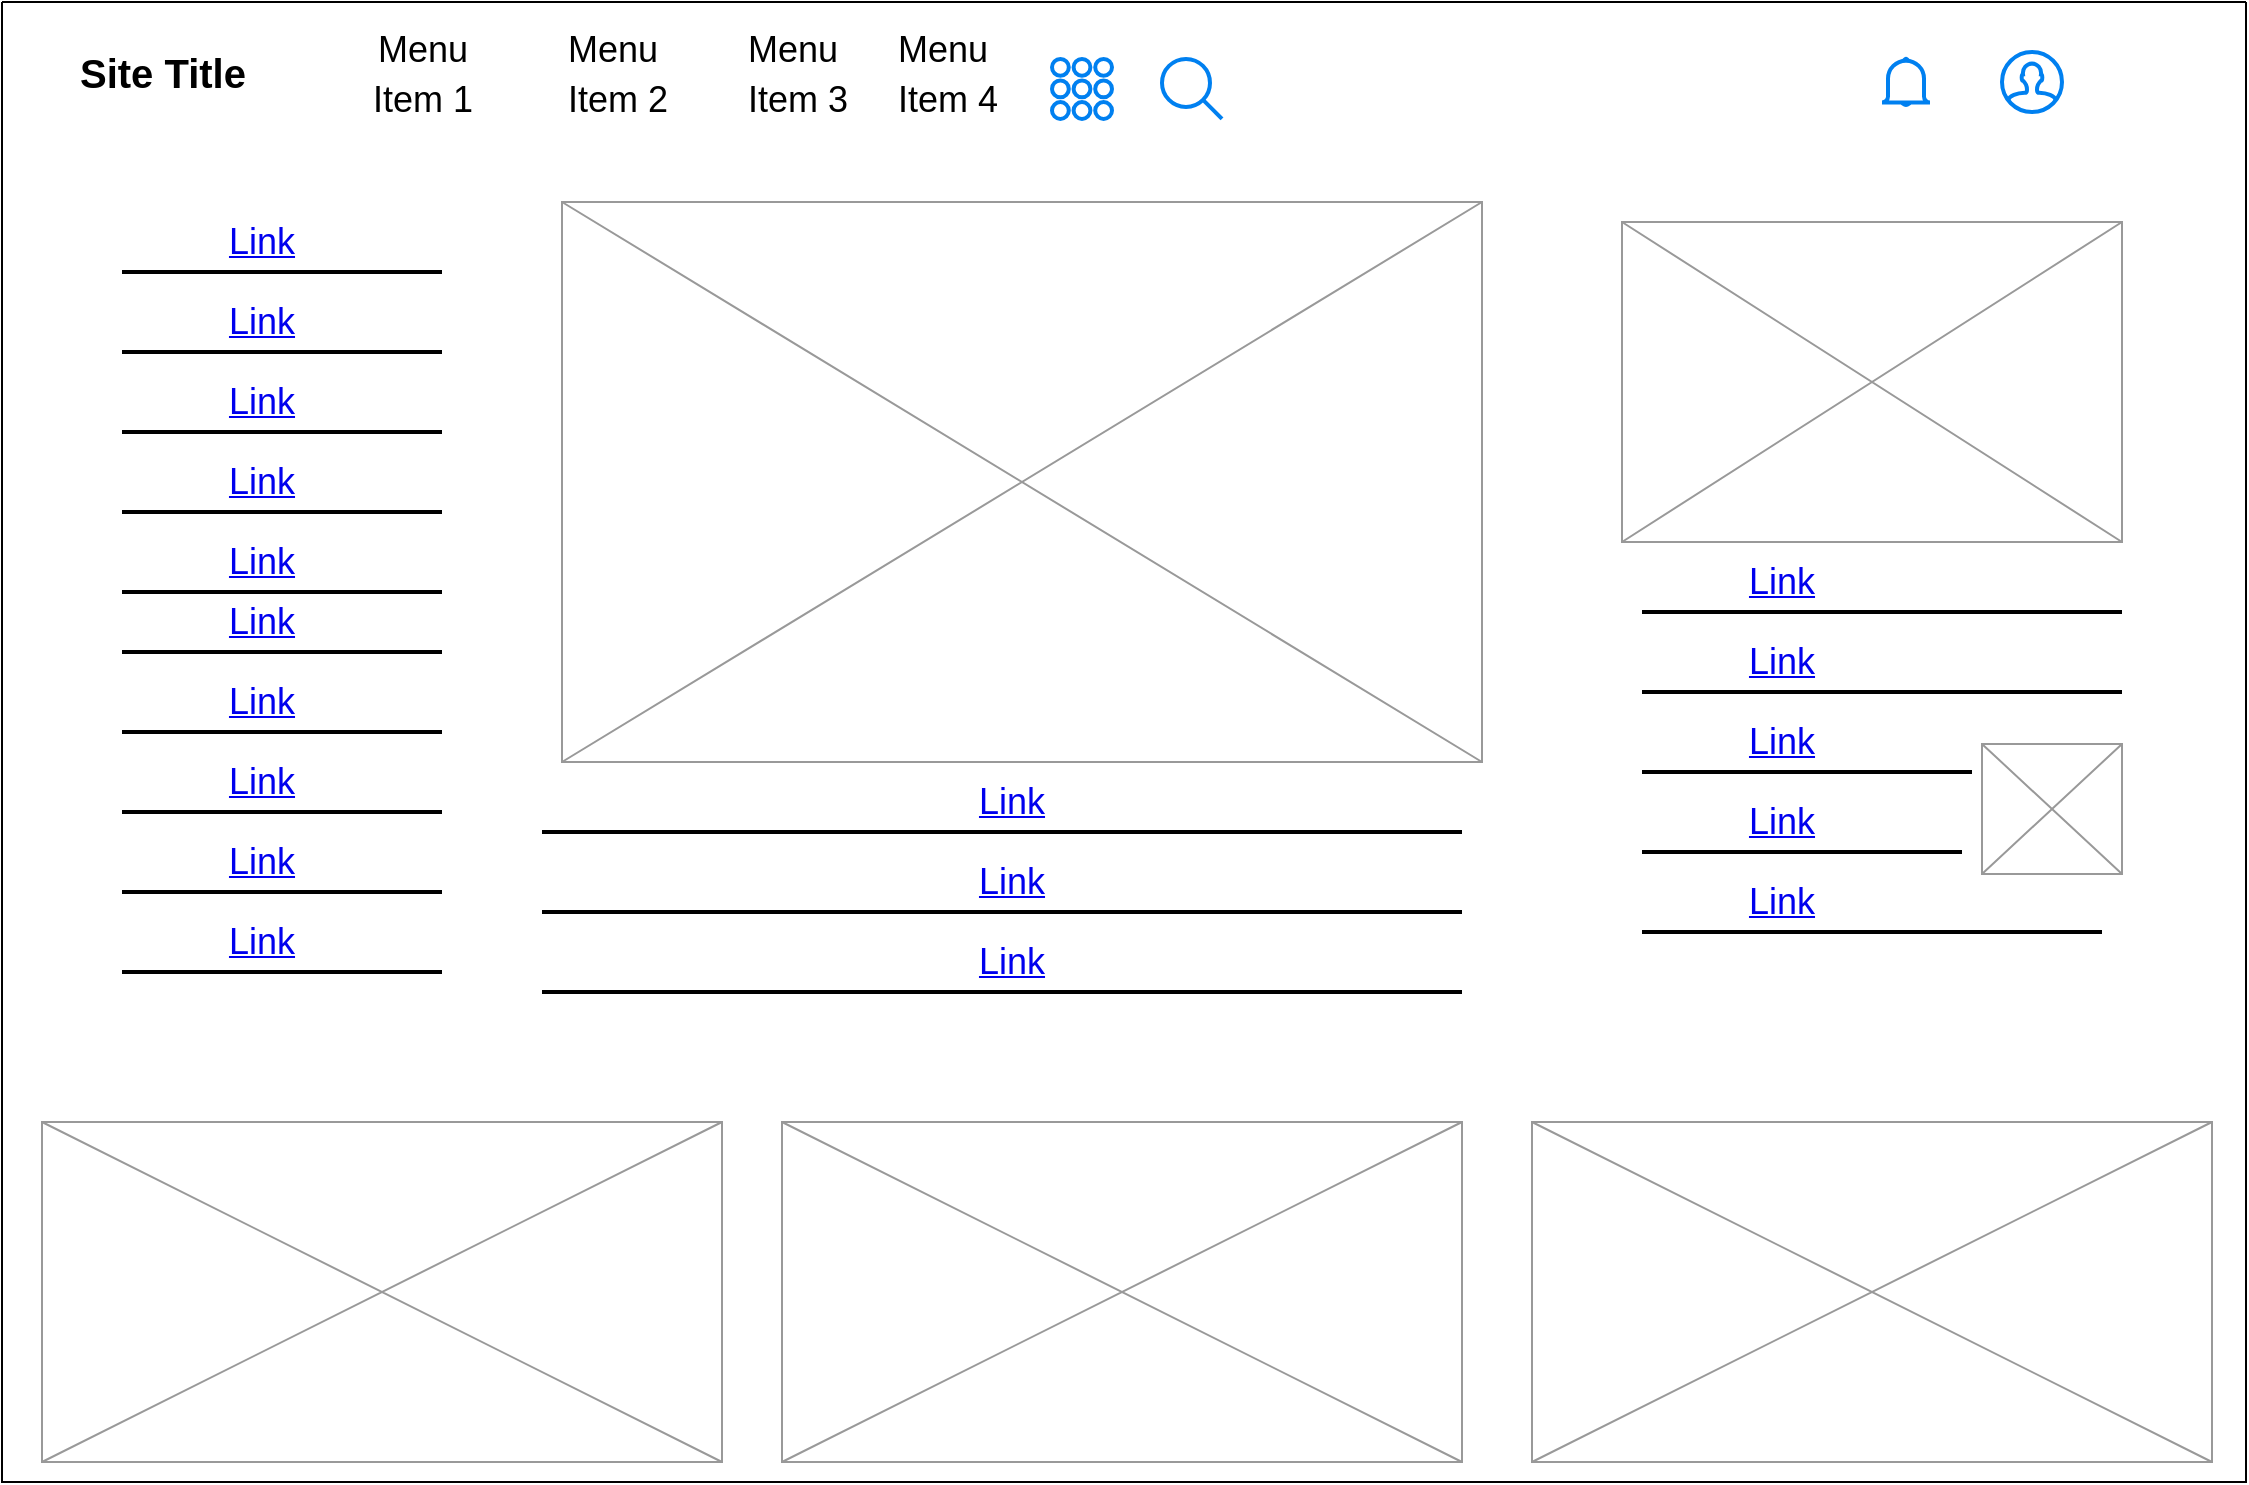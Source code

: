 <mxfile version="15.9.4" type="github">
  <diagram id="ipfkZgnxKMLyzHBdYo4m" name="Page-1">
    <mxGraphModel dx="2523" dy="896" grid="1" gridSize="10" guides="1" tooltips="1" connect="1" arrows="1" fold="1" page="1" pageScale="1" pageWidth="850" pageHeight="1100" math="0" shadow="0">
      <root>
        <mxCell id="0" />
        <mxCell id="1" parent="0" />
        <mxCell id="Ly9fsqYfZSRWiU3ShBAM-2" value="&lt;font style=&quot;font-size: 20px&quot;&gt;&lt;b&gt;Site Title&lt;/b&gt;&lt;/font&gt;" style="text;html=1;align=center;verticalAlign=middle;resizable=0;points=[];autosize=1;strokeColor=none;fillColor=none;" vertex="1" parent="1">
          <mxGeometry x="20" y="35" width="100" height="20" as="geometry" />
        </mxCell>
        <mxCell id="Ly9fsqYfZSRWiU3ShBAM-3" value="&lt;font style=&quot;font-size: 18px&quot;&gt;Menu &lt;br&gt;Item 1&lt;/font&gt;" style="text;html=1;align=center;verticalAlign=middle;resizable=0;points=[];autosize=1;strokeColor=none;fillColor=none;fontSize=20;" vertex="1" parent="1">
          <mxGeometry x="165" y="15" width="70" height="60" as="geometry" />
        </mxCell>
        <mxCell id="Ly9fsqYfZSRWiU3ShBAM-4" value="&lt;font style=&quot;font-size: 18px&quot;&gt;Menu&lt;br&gt;&amp;nbsp;Item 2&lt;/font&gt;" style="text;html=1;align=center;verticalAlign=middle;resizable=0;points=[];autosize=1;strokeColor=none;fillColor=none;fontSize=20;" vertex="1" parent="1">
          <mxGeometry x="260" y="15" width="70" height="60" as="geometry" />
        </mxCell>
        <mxCell id="Ly9fsqYfZSRWiU3ShBAM-5" value="&lt;font style=&quot;font-size: 18px&quot;&gt;Menu&lt;br&gt;&amp;nbsp;Item 3&lt;/font&gt;" style="text;html=1;align=center;verticalAlign=middle;resizable=0;points=[];autosize=1;strokeColor=none;fillColor=none;fontSize=20;" vertex="1" parent="1">
          <mxGeometry x="350" y="15" width="70" height="60" as="geometry" />
        </mxCell>
        <mxCell id="Ly9fsqYfZSRWiU3ShBAM-6" value="&lt;font style=&quot;font-size: 18px&quot;&gt;Menu&lt;br&gt;&amp;nbsp;Item 4&lt;/font&gt;" style="text;html=1;align=center;verticalAlign=middle;resizable=0;points=[];autosize=1;strokeColor=none;fillColor=none;fontSize=20;" vertex="1" parent="1">
          <mxGeometry x="425" y="15" width="70" height="60" as="geometry" />
        </mxCell>
        <mxCell id="Ly9fsqYfZSRWiU3ShBAM-7" value="" style="swimlane;startSize=0;fontSize=18;" vertex="1" parent="1">
          <mxGeometry x="-10" y="10" width="1122" height="740" as="geometry" />
        </mxCell>
        <UserObject label="Link" link="https://www.draw.io" id="Ly9fsqYfZSRWiU3ShBAM-8">
          <mxCell style="text;html=1;strokeColor=none;fillColor=none;whiteSpace=wrap;align=center;verticalAlign=middle;fontColor=#0000EE;fontStyle=4;fontSize=18;" vertex="1" parent="Ly9fsqYfZSRWiU3ShBAM-7">
            <mxGeometry x="100" y="110" width="60" height="20" as="geometry" />
          </mxCell>
        </UserObject>
        <UserObject label="Link" link="https://www.draw.io" id="Ly9fsqYfZSRWiU3ShBAM-14">
          <mxCell style="text;html=1;strokeColor=none;fillColor=none;whiteSpace=wrap;align=center;verticalAlign=middle;fontColor=#0000EE;fontStyle=4;fontSize=18;" vertex="1" parent="Ly9fsqYfZSRWiU3ShBAM-7">
            <mxGeometry x="100" y="140" width="60" height="40" as="geometry" />
          </mxCell>
        </UserObject>
        <UserObject label="Link" link="https://www.draw.io" id="Ly9fsqYfZSRWiU3ShBAM-13">
          <mxCell style="text;html=1;strokeColor=none;fillColor=none;whiteSpace=wrap;align=center;verticalAlign=middle;fontColor=#0000EE;fontStyle=4;fontSize=18;" vertex="1" parent="Ly9fsqYfZSRWiU3ShBAM-7">
            <mxGeometry x="100" y="180" width="60" height="40" as="geometry" />
          </mxCell>
        </UserObject>
        <UserObject label="Link" link="https://www.draw.io" id="Ly9fsqYfZSRWiU3ShBAM-12">
          <mxCell style="text;html=1;strokeColor=none;fillColor=none;whiteSpace=wrap;align=center;verticalAlign=middle;fontColor=#0000EE;fontStyle=4;fontSize=18;" vertex="1" parent="Ly9fsqYfZSRWiU3ShBAM-7">
            <mxGeometry x="100" y="220" width="60" height="40" as="geometry" />
          </mxCell>
        </UserObject>
        <UserObject label="Link" link="https://www.draw.io" id="Ly9fsqYfZSRWiU3ShBAM-11">
          <mxCell style="text;html=1;strokeColor=none;fillColor=none;whiteSpace=wrap;align=center;verticalAlign=middle;fontColor=#0000EE;fontStyle=4;fontSize=18;" vertex="1" parent="Ly9fsqYfZSRWiU3ShBAM-7">
            <mxGeometry x="100" y="260" width="60" height="40" as="geometry" />
          </mxCell>
        </UserObject>
        <mxCell id="Ly9fsqYfZSRWiU3ShBAM-19" value="" style="line;strokeWidth=2;html=1;fontSize=18;" vertex="1" parent="Ly9fsqYfZSRWiU3ShBAM-7">
          <mxGeometry x="60" y="130" width="160" height="10" as="geometry" />
        </mxCell>
        <mxCell id="Ly9fsqYfZSRWiU3ShBAM-18" value="" style="line;strokeWidth=2;html=1;fontSize=18;" vertex="1" parent="Ly9fsqYfZSRWiU3ShBAM-7">
          <mxGeometry x="60" y="170" width="160" height="10" as="geometry" />
        </mxCell>
        <mxCell id="Ly9fsqYfZSRWiU3ShBAM-17" value="" style="line;strokeWidth=2;html=1;fontSize=18;" vertex="1" parent="Ly9fsqYfZSRWiU3ShBAM-7">
          <mxGeometry x="60" y="210" width="160" height="10" as="geometry" />
        </mxCell>
        <mxCell id="Ly9fsqYfZSRWiU3ShBAM-16" value="" style="line;strokeWidth=2;html=1;fontSize=18;" vertex="1" parent="Ly9fsqYfZSRWiU3ShBAM-7">
          <mxGeometry x="60" y="250" width="160" height="10" as="geometry" />
        </mxCell>
        <mxCell id="Ly9fsqYfZSRWiU3ShBAM-15" value="" style="line;strokeWidth=2;html=1;fontSize=18;" vertex="1" parent="Ly9fsqYfZSRWiU3ShBAM-7">
          <mxGeometry x="60" y="290" width="160" height="10" as="geometry" />
        </mxCell>
        <UserObject label="Link" link="https://www.draw.io" id="Ly9fsqYfZSRWiU3ShBAM-20">
          <mxCell style="text;html=1;strokeColor=none;fillColor=none;whiteSpace=wrap;align=center;verticalAlign=middle;fontColor=#0000EE;fontStyle=4;fontSize=18;" vertex="1" parent="Ly9fsqYfZSRWiU3ShBAM-7">
            <mxGeometry x="100" y="300" width="60" height="20" as="geometry" />
          </mxCell>
        </UserObject>
        <UserObject label="Link" link="https://www.draw.io" id="Ly9fsqYfZSRWiU3ShBAM-21">
          <mxCell style="text;html=1;strokeColor=none;fillColor=none;whiteSpace=wrap;align=center;verticalAlign=middle;fontColor=#0000EE;fontStyle=4;fontSize=18;" vertex="1" parent="Ly9fsqYfZSRWiU3ShBAM-7">
            <mxGeometry x="100" y="330" width="60" height="40" as="geometry" />
          </mxCell>
        </UserObject>
        <UserObject label="Link" link="https://www.draw.io" id="Ly9fsqYfZSRWiU3ShBAM-22">
          <mxCell style="text;html=1;strokeColor=none;fillColor=none;whiteSpace=wrap;align=center;verticalAlign=middle;fontColor=#0000EE;fontStyle=4;fontSize=18;" vertex="1" parent="Ly9fsqYfZSRWiU3ShBAM-7">
            <mxGeometry x="100" y="370" width="60" height="40" as="geometry" />
          </mxCell>
        </UserObject>
        <mxCell id="Ly9fsqYfZSRWiU3ShBAM-25" value="" style="line;strokeWidth=2;html=1;fontSize=18;" vertex="1" parent="Ly9fsqYfZSRWiU3ShBAM-7">
          <mxGeometry x="60" y="320" width="160" height="10" as="geometry" />
        </mxCell>
        <mxCell id="Ly9fsqYfZSRWiU3ShBAM-26" value="" style="line;strokeWidth=2;html=1;fontSize=18;" vertex="1" parent="Ly9fsqYfZSRWiU3ShBAM-7">
          <mxGeometry x="60" y="360" width="160" height="10" as="geometry" />
        </mxCell>
        <mxCell id="Ly9fsqYfZSRWiU3ShBAM-27" value="" style="line;strokeWidth=2;html=1;fontSize=18;" vertex="1" parent="Ly9fsqYfZSRWiU3ShBAM-7">
          <mxGeometry x="60" y="400" width="160" height="10" as="geometry" />
        </mxCell>
        <mxCell id="Ly9fsqYfZSRWiU3ShBAM-33" value="" style="html=1;verticalLabelPosition=bottom;align=center;labelBackgroundColor=#ffffff;verticalAlign=top;strokeWidth=2;strokeColor=#0080F0;shadow=0;dashed=0;shape=mxgraph.ios7.icons.bell;fontSize=18;" vertex="1" parent="Ly9fsqYfZSRWiU3ShBAM-7">
          <mxGeometry x="940" y="28.45" width="24" height="23.1" as="geometry" />
        </mxCell>
        <mxCell id="Ly9fsqYfZSRWiU3ShBAM-34" value="" style="html=1;verticalLabelPosition=bottom;align=center;labelBackgroundColor=#ffffff;verticalAlign=top;strokeWidth=2;strokeColor=#0080F0;shadow=0;dashed=0;shape=mxgraph.ios7.icons.user;fontSize=18;" vertex="1" parent="Ly9fsqYfZSRWiU3ShBAM-7">
          <mxGeometry x="1000" y="25" width="30" height="30" as="geometry" />
        </mxCell>
        <mxCell id="Ly9fsqYfZSRWiU3ShBAM-35" value="" style="html=1;verticalLabelPosition=bottom;align=center;labelBackgroundColor=#ffffff;verticalAlign=top;strokeWidth=2;strokeColor=#0080F0;shadow=0;dashed=0;shape=mxgraph.ios7.icons.looking_glass;fontSize=18;" vertex="1" parent="Ly9fsqYfZSRWiU3ShBAM-7">
          <mxGeometry x="580" y="28.45" width="30" height="30" as="geometry" />
        </mxCell>
        <mxCell id="Ly9fsqYfZSRWiU3ShBAM-36" value="" style="html=1;verticalLabelPosition=bottom;align=center;labelBackgroundColor=#ffffff;verticalAlign=top;strokeWidth=2;strokeColor=#0080F0;shadow=0;dashed=0;shape=mxgraph.ios7.icons.keypad;fontSize=18;" vertex="1" parent="Ly9fsqYfZSRWiU3ShBAM-7">
          <mxGeometry x="525" y="28.45" width="30" height="30" as="geometry" />
        </mxCell>
        <mxCell id="Ly9fsqYfZSRWiU3ShBAM-37" value="" style="verticalLabelPosition=bottom;shadow=0;dashed=0;align=center;html=1;verticalAlign=top;strokeWidth=1;shape=mxgraph.mockup.graphics.simpleIcon;strokeColor=#999999;fontSize=18;" vertex="1" parent="Ly9fsqYfZSRWiU3ShBAM-7">
          <mxGeometry x="280" y="100" width="460" height="280" as="geometry" />
        </mxCell>
        <mxCell id="Ly9fsqYfZSRWiU3ShBAM-38" value="" style="verticalLabelPosition=bottom;shadow=0;dashed=0;align=center;html=1;verticalAlign=top;strokeWidth=1;shape=mxgraph.mockup.graphics.simpleIcon;strokeColor=#999999;fontSize=18;" vertex="1" parent="Ly9fsqYfZSRWiU3ShBAM-7">
          <mxGeometry x="810" y="110" width="250" height="160" as="geometry" />
        </mxCell>
        <mxCell id="Ly9fsqYfZSRWiU3ShBAM-39" value="" style="verticalLabelPosition=bottom;shadow=0;dashed=0;align=center;html=1;verticalAlign=top;strokeWidth=1;shape=mxgraph.mockup.graphics.simpleIcon;strokeColor=#999999;fontSize=18;" vertex="1" parent="Ly9fsqYfZSRWiU3ShBAM-7">
          <mxGeometry x="990" y="371" width="70" height="65" as="geometry" />
        </mxCell>
        <mxCell id="Ly9fsqYfZSRWiU3ShBAM-40" value="" style="verticalLabelPosition=bottom;shadow=0;dashed=0;align=center;html=1;verticalAlign=top;strokeWidth=1;shape=mxgraph.mockup.graphics.simpleIcon;strokeColor=#999999;fontSize=18;" vertex="1" parent="Ly9fsqYfZSRWiU3ShBAM-7">
          <mxGeometry x="20" y="560" width="340" height="170" as="geometry" />
        </mxCell>
        <UserObject label="Link" link="https://www.draw.io" id="Ly9fsqYfZSRWiU3ShBAM-41">
          <mxCell style="text;html=1;strokeColor=none;fillColor=none;whiteSpace=wrap;align=center;verticalAlign=middle;fontColor=#0000EE;fontStyle=4;fontSize=18;" vertex="1" parent="Ly9fsqYfZSRWiU3ShBAM-7">
            <mxGeometry x="860" y="280" width="60" height="20" as="geometry" />
          </mxCell>
        </UserObject>
        <UserObject label="Link" link="https://www.draw.io" id="Ly9fsqYfZSRWiU3ShBAM-42">
          <mxCell style="text;html=1;strokeColor=none;fillColor=none;whiteSpace=wrap;align=center;verticalAlign=middle;fontColor=#0000EE;fontStyle=4;fontSize=18;" vertex="1" parent="Ly9fsqYfZSRWiU3ShBAM-7">
            <mxGeometry x="860" y="310" width="60" height="40" as="geometry" />
          </mxCell>
        </UserObject>
        <UserObject label="Link" link="https://www.draw.io" id="Ly9fsqYfZSRWiU3ShBAM-43">
          <mxCell style="text;html=1;strokeColor=none;fillColor=none;whiteSpace=wrap;align=center;verticalAlign=middle;fontColor=#0000EE;fontStyle=4;fontSize=18;" vertex="1" parent="Ly9fsqYfZSRWiU3ShBAM-7">
            <mxGeometry x="860" y="350" width="60" height="40" as="geometry" />
          </mxCell>
        </UserObject>
        <UserObject label="Link" link="https://www.draw.io" id="Ly9fsqYfZSRWiU3ShBAM-44">
          <mxCell style="text;html=1;strokeColor=none;fillColor=none;whiteSpace=wrap;align=center;verticalAlign=middle;fontColor=#0000EE;fontStyle=4;fontSize=18;" vertex="1" parent="Ly9fsqYfZSRWiU3ShBAM-7">
            <mxGeometry x="860" y="390" width="60" height="40" as="geometry" />
          </mxCell>
        </UserObject>
        <UserObject label="Link" link="https://www.draw.io" id="Ly9fsqYfZSRWiU3ShBAM-45">
          <mxCell style="text;html=1;strokeColor=none;fillColor=none;whiteSpace=wrap;align=center;verticalAlign=middle;fontColor=#0000EE;fontStyle=4;fontSize=18;" vertex="1" parent="Ly9fsqYfZSRWiU3ShBAM-7">
            <mxGeometry x="860" y="430" width="60" height="40" as="geometry" />
          </mxCell>
        </UserObject>
        <mxCell id="Ly9fsqYfZSRWiU3ShBAM-46" value="" style="line;strokeWidth=2;html=1;fontSize=18;" vertex="1" parent="Ly9fsqYfZSRWiU3ShBAM-7">
          <mxGeometry x="820" y="300" width="240" height="10" as="geometry" />
        </mxCell>
        <mxCell id="Ly9fsqYfZSRWiU3ShBAM-47" value="" style="line;strokeWidth=2;html=1;fontSize=18;" vertex="1" parent="Ly9fsqYfZSRWiU3ShBAM-7">
          <mxGeometry x="820" y="340" width="240" height="10" as="geometry" />
        </mxCell>
        <mxCell id="Ly9fsqYfZSRWiU3ShBAM-48" value="" style="line;strokeWidth=2;html=1;fontSize=18;" vertex="1" parent="Ly9fsqYfZSRWiU3ShBAM-7">
          <mxGeometry x="820" y="380" width="165" height="10" as="geometry" />
        </mxCell>
        <mxCell id="Ly9fsqYfZSRWiU3ShBAM-49" value="" style="line;strokeWidth=2;html=1;fontSize=18;" vertex="1" parent="Ly9fsqYfZSRWiU3ShBAM-7">
          <mxGeometry x="820" y="420" width="160" height="10" as="geometry" />
        </mxCell>
        <mxCell id="Ly9fsqYfZSRWiU3ShBAM-50" value="" style="line;strokeWidth=2;html=1;fontSize=18;" vertex="1" parent="Ly9fsqYfZSRWiU3ShBAM-7">
          <mxGeometry x="820" y="460" width="230" height="10" as="geometry" />
        </mxCell>
        <UserObject label="Link" link="https://www.draw.io" id="Ly9fsqYfZSRWiU3ShBAM-53">
          <mxCell style="text;html=1;strokeColor=none;fillColor=none;whiteSpace=wrap;align=center;verticalAlign=middle;fontColor=#0000EE;fontStyle=4;fontSize=18;" vertex="1" parent="Ly9fsqYfZSRWiU3ShBAM-7">
            <mxGeometry x="475" y="390" width="60" height="20" as="geometry" />
          </mxCell>
        </UserObject>
        <UserObject label="Link" link="https://www.draw.io" id="Ly9fsqYfZSRWiU3ShBAM-54">
          <mxCell style="text;html=1;strokeColor=none;fillColor=none;whiteSpace=wrap;align=center;verticalAlign=middle;fontColor=#0000EE;fontStyle=4;fontSize=18;" vertex="1" parent="Ly9fsqYfZSRWiU3ShBAM-7">
            <mxGeometry x="475" y="420" width="60" height="40" as="geometry" />
          </mxCell>
        </UserObject>
        <UserObject label="Link" link="https://www.draw.io" id="Ly9fsqYfZSRWiU3ShBAM-55">
          <mxCell style="text;html=1;strokeColor=none;fillColor=none;whiteSpace=wrap;align=center;verticalAlign=middle;fontColor=#0000EE;fontStyle=4;fontSize=18;" vertex="1" parent="Ly9fsqYfZSRWiU3ShBAM-7">
            <mxGeometry x="475" y="460" width="60" height="40" as="geometry" />
          </mxCell>
        </UserObject>
        <mxCell id="Ly9fsqYfZSRWiU3ShBAM-58" value="" style="line;strokeWidth=2;html=1;fontSize=18;" vertex="1" parent="Ly9fsqYfZSRWiU3ShBAM-7">
          <mxGeometry x="270" y="410" width="460" height="10" as="geometry" />
        </mxCell>
        <mxCell id="Ly9fsqYfZSRWiU3ShBAM-59" value="" style="line;strokeWidth=2;html=1;fontSize=18;" vertex="1" parent="Ly9fsqYfZSRWiU3ShBAM-7">
          <mxGeometry x="270" y="450" width="460" height="10" as="geometry" />
        </mxCell>
        <mxCell id="Ly9fsqYfZSRWiU3ShBAM-60" value="" style="line;strokeWidth=2;html=1;fontSize=18;" vertex="1" parent="Ly9fsqYfZSRWiU3ShBAM-7">
          <mxGeometry x="270" y="490" width="460" height="10" as="geometry" />
        </mxCell>
        <mxCell id="Ly9fsqYfZSRWiU3ShBAM-63" value="" style="verticalLabelPosition=bottom;shadow=0;dashed=0;align=center;html=1;verticalAlign=top;strokeWidth=1;shape=mxgraph.mockup.graphics.simpleIcon;strokeColor=#999999;fontSize=18;" vertex="1" parent="Ly9fsqYfZSRWiU3ShBAM-7">
          <mxGeometry x="390" y="560" width="340" height="170" as="geometry" />
        </mxCell>
        <mxCell id="Ly9fsqYfZSRWiU3ShBAM-64" value="" style="verticalLabelPosition=bottom;shadow=0;dashed=0;align=center;html=1;verticalAlign=top;strokeWidth=1;shape=mxgraph.mockup.graphics.simpleIcon;strokeColor=#999999;fontSize=18;" vertex="1" parent="Ly9fsqYfZSRWiU3ShBAM-7">
          <mxGeometry x="765" y="560" width="340" height="170" as="geometry" />
        </mxCell>
        <UserObject label="Link" link="https://www.draw.io" id="Ly9fsqYfZSRWiU3ShBAM-65">
          <mxCell style="text;html=1;strokeColor=none;fillColor=none;whiteSpace=wrap;align=center;verticalAlign=middle;fontColor=#0000EE;fontStyle=4;fontSize=18;" vertex="1" parent="Ly9fsqYfZSRWiU3ShBAM-7">
            <mxGeometry x="100" y="410" width="60" height="40" as="geometry" />
          </mxCell>
        </UserObject>
        <UserObject label="Link" link="https://www.draw.io" id="Ly9fsqYfZSRWiU3ShBAM-66">
          <mxCell style="text;html=1;strokeColor=none;fillColor=none;whiteSpace=wrap;align=center;verticalAlign=middle;fontColor=#0000EE;fontStyle=4;fontSize=18;" vertex="1" parent="Ly9fsqYfZSRWiU3ShBAM-7">
            <mxGeometry x="100" y="450" width="60" height="40" as="geometry" />
          </mxCell>
        </UserObject>
        <mxCell id="Ly9fsqYfZSRWiU3ShBAM-67" value="" style="line;strokeWidth=2;html=1;fontSize=18;" vertex="1" parent="Ly9fsqYfZSRWiU3ShBAM-7">
          <mxGeometry x="60" y="440" width="160" height="10" as="geometry" />
        </mxCell>
        <mxCell id="Ly9fsqYfZSRWiU3ShBAM-68" value="" style="line;strokeWidth=2;html=1;fontSize=18;" vertex="1" parent="Ly9fsqYfZSRWiU3ShBAM-7">
          <mxGeometry x="60" y="480" width="160" height="10" as="geometry" />
        </mxCell>
      </root>
    </mxGraphModel>
  </diagram>
</mxfile>
